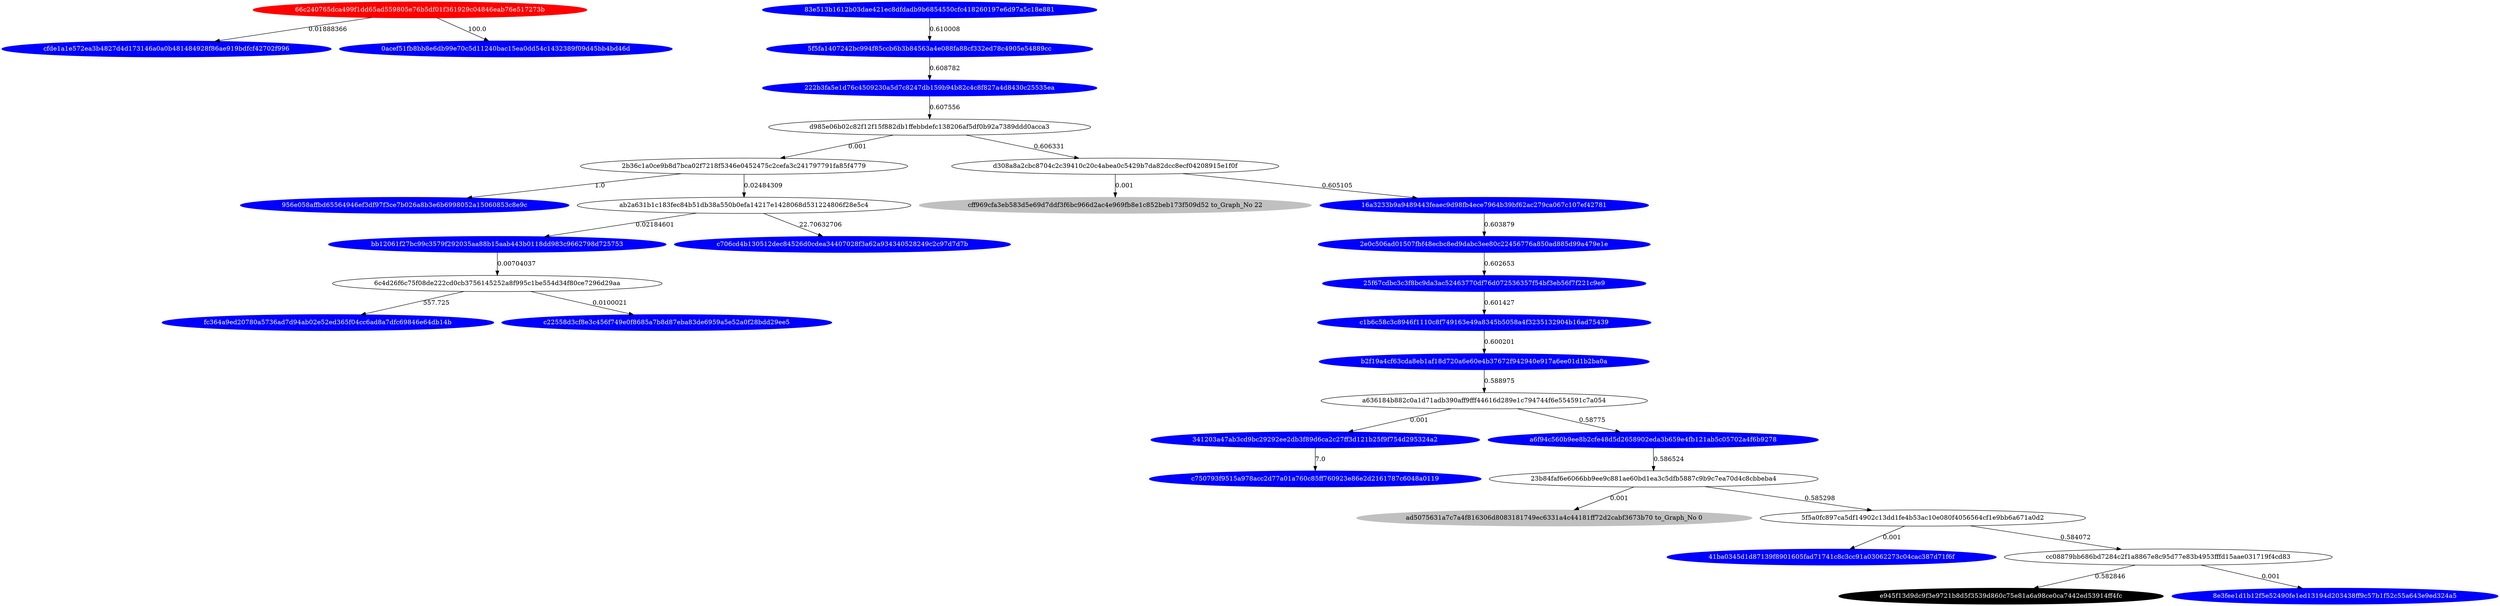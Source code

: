 digraph G{rankdir=TB;layout=dot;
"66c240765dca499f1dd65ad559805e76b5df01f361929c04846eab76e517273b" [style="solid,filled",color=red,fontcolor=white];
"83e513b1612b03dae421ec8dfdadb9b6854550cfc418260197e6d97a5c18e881" [style="solid,filled",color=blue,fontcolor=white];
"341203a47ab3cd9bc29292ee2db3f89d6ca2c27ff3d121b25f9f754d295324a2" [style="solid,filled",color=blue,fontcolor=white];
"cff969cfa3eb583d5e69d7ddf3f6bc966d2ac4e969fb8e1c852beb173f509d52" [style="solid,filled",color=gray,fontcolor=black,label= "cff969cfa3eb583d5e69d7ddf3f6bc966d2ac4e969fb8e1c852beb173f509d52 to_Graph_No 22"];
"c1b6c58c3c8946f1110c8f749163e49a8345b5058a4f3235132904b16ad75439" [style="solid,filled",color=blue,fontcolor=white];
"a6f94c560b9ee8b2cfe48d5d2658902eda3b659e4fb121ab5c05702a4f6b9278" [style="solid,filled",color=blue,fontcolor=white];
"ad5075631a7c7a4f816306d8083181749ec6331a4c44181ff72d2cabf3673b70" [style="solid,filled",color=gray,fontcolor=black,label= "ad5075631a7c7a4f816306d8083181749ec6331a4c44181ff72d2cabf3673b70 to_Graph_No 0"];
"bb12061f27bc99c3579f292035aa88b15aab443b0118dd983c9662798d725753" [style="solid,filled",color=blue,fontcolor=white];
"fc364a9ed20780a5736ad7d94ab02e52ed365f04cc6ad8a7dfc69846e64db14b" [style="solid,filled",color=blue,fontcolor=white];
"222b3fa5e1d76c4509230a5d7c8247db159b94b82c4c8f827a4d8430c25535ea" [style="solid,filled",color=blue,fontcolor=white];
"956e058affbd65564946ef3df97f3ce7b026a8b3e6b6998052a15060853c8e9c" [style="solid,filled",color=blue,fontcolor=white];
"e945f13d9dc9f3e9721b8d5f3539d860c75e81a6a98ce0ca7442ed53914ff4fc" [style="solid,filled",color=black,fontcolor=white];
"41ba0345d1d87139f8901605fad71741c8c3cc91a03062273c04cac387d71f6f" [style="solid,filled",color=blue,fontcolor=white];
"c706cd4b130512dec84526d0cdea34407028f3a62a934340528249c2c97d7d7b" [style="solid,filled",color=blue,fontcolor=white];
"c22558d3cf8e3c456f749e0f8685a7b8d87eba83de6959a5e52a0f28bdd29ee5" [style="solid,filled",color=blue,fontcolor=white];
"16a3233b9a9489443feaec9d98fb4ece7964b39bf62ac279ca067c107ef42781" [style="solid,filled",color=blue,fontcolor=white];
"8e3fee1d1b12f5e52490fe1ed13194d203438ff9c57b1f52c55a643e9ed324a5" [style="solid,filled",color=blue,fontcolor=white];
"cfde1a1e572ea3b4827d4d173146a0a0b481484928f86ae919bdfcf42702f996" [style="solid,filled",color=blue,fontcolor=white];
"2e0c506ad01507fbf48ecbc8ed9dabc3ee80c22456776a850ad885d99a479e1e" [style="solid,filled",color=blue,fontcolor=white];
"5f5fa1407242bc994f85ccb6b3b84563a4e088fa88cf332ed78c4905e54889cc" [style="solid,filled",color=blue,fontcolor=white];
"b2f19a4cf63cda8eb1af18d720a6e60e4b37672f942940e917a6ee01d1b2ba0a" [style="solid,filled",color=blue,fontcolor=white];
"25f67cdbc3c3f8bc9da3ac52463770df76d072536357f54bf3eb56f7f221c9e9" [style="solid,filled",color=blue,fontcolor=white];
"c750793f9515a978acc2d77a01a760c85ff760923e86e2d2161787c6048a0119" [style="solid,filled",color=blue,fontcolor=white];
"0acef51fb8bb8e6db99e70c5d11240bac15ea0dd54c1432389f09d45bb4bd46d" [style="solid,filled",color=blue,fontcolor=white];
"25f67cdbc3c3f8bc9da3ac52463770df76d072536357f54bf3eb56f7f221c9e9" -> "c1b6c58c3c8946f1110c8f749163e49a8345b5058a4f3235132904b16ad75439" [label=0.601427];
"d985e06b02c82f12f15f882db1ffebbdefc138206af5df0b92a7389ddd0acca3" -> "2b36c1a0ce9b8d7bca02f7218f5346e0452475c2cefa3c241797791fa85f4779" [label=0.001];
"341203a47ab3cd9bc29292ee2db3f89d6ca2c27ff3d121b25f9f754d295324a2" -> "c750793f9515a978acc2d77a01a760c85ff760923e86e2d2161787c6048a0119" [label=7.0];
"5f5a0fc897ca5df14902c13dd1fe4b53ac10e080f4056564cf1e9bb6a671a0d2" -> "cc08879bb686bd7284c2f1a8867e8c95d77e83b4953fffd15aae031719f4cd83" [label=0.584072];
"66c240765dca499f1dd65ad559805e76b5df01f361929c04846eab76e517273b" -> "cfde1a1e572ea3b4827d4d173146a0a0b481484928f86ae919bdfcf42702f996" [label=0.01888366];
"2b36c1a0ce9b8d7bca02f7218f5346e0452475c2cefa3c241797791fa85f4779" -> "ab2a631b1c183fec84b51db38a550b0efa14217e1428068d531224806f28e5c4" [label=0.02484309];
"2e0c506ad01507fbf48ecbc8ed9dabc3ee80c22456776a850ad885d99a479e1e" -> "25f67cdbc3c3f8bc9da3ac52463770df76d072536357f54bf3eb56f7f221c9e9" [label=0.602653];
"5f5fa1407242bc994f85ccb6b3b84563a4e088fa88cf332ed78c4905e54889cc" -> "222b3fa5e1d76c4509230a5d7c8247db159b94b82c4c8f827a4d8430c25535ea" [label=0.608782];
"a636184b882c0a1d71adb390aff9fff44616d289e1c794744f6e554591c7a054" -> "341203a47ab3cd9bc29292ee2db3f89d6ca2c27ff3d121b25f9f754d295324a2" [label=0.001];
"23b84faf6e6066bb9ee9c881ae60bd1ea3c5dfb5887c9b9c7ea70d4c8cbbeba4" -> "ad5075631a7c7a4f816306d8083181749ec6331a4c44181ff72d2cabf3673b70" [label=0.001];
"83e513b1612b03dae421ec8dfdadb9b6854550cfc418260197e6d97a5c18e881" -> "5f5fa1407242bc994f85ccb6b3b84563a4e088fa88cf332ed78c4905e54889cc" [label=0.610008];
"222b3fa5e1d76c4509230a5d7c8247db159b94b82c4c8f827a4d8430c25535ea" -> "d985e06b02c82f12f15f882db1ffebbdefc138206af5df0b92a7389ddd0acca3" [label=0.607556];
"cc08879bb686bd7284c2f1a8867e8c95d77e83b4953fffd15aae031719f4cd83" -> "8e3fee1d1b12f5e52490fe1ed13194d203438ff9c57b1f52c55a643e9ed324a5" [label=0.001];
"a636184b882c0a1d71adb390aff9fff44616d289e1c794744f6e554591c7a054" -> "a6f94c560b9ee8b2cfe48d5d2658902eda3b659e4fb121ab5c05702a4f6b9278" [label=0.58775];
"cc08879bb686bd7284c2f1a8867e8c95d77e83b4953fffd15aae031719f4cd83" -> "e945f13d9dc9f3e9721b8d5f3539d860c75e81a6a98ce0ca7442ed53914ff4fc" [label=0.582846];
"d308a8a2cbc8704c2c39410c20c4abea0c5429b7da82dcc8ecf04208915e1f0f" -> "16a3233b9a9489443feaec9d98fb4ece7964b39bf62ac279ca067c107ef42781" [label=0.605105];
"6c4d26f6c75f08de222cd0cb3756145252a8f995c1be554d34f80ce7296d29aa" -> "fc364a9ed20780a5736ad7d94ab02e52ed365f04cc6ad8a7dfc69846e64db14b" [label=557.725];
"a6f94c560b9ee8b2cfe48d5d2658902eda3b659e4fb121ab5c05702a4f6b9278" -> "23b84faf6e6066bb9ee9c881ae60bd1ea3c5dfb5887c9b9c7ea70d4c8cbbeba4" [label=0.586524];
"66c240765dca499f1dd65ad559805e76b5df01f361929c04846eab76e517273b" -> "0acef51fb8bb8e6db99e70c5d11240bac15ea0dd54c1432389f09d45bb4bd46d" [label=100.0];
"c1b6c58c3c8946f1110c8f749163e49a8345b5058a4f3235132904b16ad75439" -> "b2f19a4cf63cda8eb1af18d720a6e60e4b37672f942940e917a6ee01d1b2ba0a" [label=0.600201];
"6c4d26f6c75f08de222cd0cb3756145252a8f995c1be554d34f80ce7296d29aa" -> "c22558d3cf8e3c456f749e0f8685a7b8d87eba83de6959a5e52a0f28bdd29ee5" [label=0.0100021];
"d308a8a2cbc8704c2c39410c20c4abea0c5429b7da82dcc8ecf04208915e1f0f" -> "cff969cfa3eb583d5e69d7ddf3f6bc966d2ac4e969fb8e1c852beb173f509d52" [label=0.001];
"5f5a0fc897ca5df14902c13dd1fe4b53ac10e080f4056564cf1e9bb6a671a0d2" -> "41ba0345d1d87139f8901605fad71741c8c3cc91a03062273c04cac387d71f6f" [label=0.001];
"16a3233b9a9489443feaec9d98fb4ece7964b39bf62ac279ca067c107ef42781" -> "2e0c506ad01507fbf48ecbc8ed9dabc3ee80c22456776a850ad885d99a479e1e" [label=0.603879];
"d985e06b02c82f12f15f882db1ffebbdefc138206af5df0b92a7389ddd0acca3" -> "d308a8a2cbc8704c2c39410c20c4abea0c5429b7da82dcc8ecf04208915e1f0f" [label=0.606331];
"ab2a631b1c183fec84b51db38a550b0efa14217e1428068d531224806f28e5c4" -> "c706cd4b130512dec84526d0cdea34407028f3a62a934340528249c2c97d7d7b" [label=22.70632706];
"ab2a631b1c183fec84b51db38a550b0efa14217e1428068d531224806f28e5c4" -> "bb12061f27bc99c3579f292035aa88b15aab443b0118dd983c9662798d725753" [label=0.02184601];
"b2f19a4cf63cda8eb1af18d720a6e60e4b37672f942940e917a6ee01d1b2ba0a" -> "a636184b882c0a1d71adb390aff9fff44616d289e1c794744f6e554591c7a054" [label=0.588975];
"bb12061f27bc99c3579f292035aa88b15aab443b0118dd983c9662798d725753" -> "6c4d26f6c75f08de222cd0cb3756145252a8f995c1be554d34f80ce7296d29aa" [label=0.00704037];
"23b84faf6e6066bb9ee9c881ae60bd1ea3c5dfb5887c9b9c7ea70d4c8cbbeba4" -> "5f5a0fc897ca5df14902c13dd1fe4b53ac10e080f4056564cf1e9bb6a671a0d2" [label=0.585298];
"2b36c1a0ce9b8d7bca02f7218f5346e0452475c2cefa3c241797791fa85f4779" -> "956e058affbd65564946ef3df97f3ce7b026a8b3e6b6998052a15060853c8e9c" [label=1.0];
}